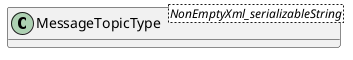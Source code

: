 @startuml
skinparam classAttributeIconSize 0
hide methods

class MessageTopicType<NonEmptyXml_serializableString> {
}
@enduml